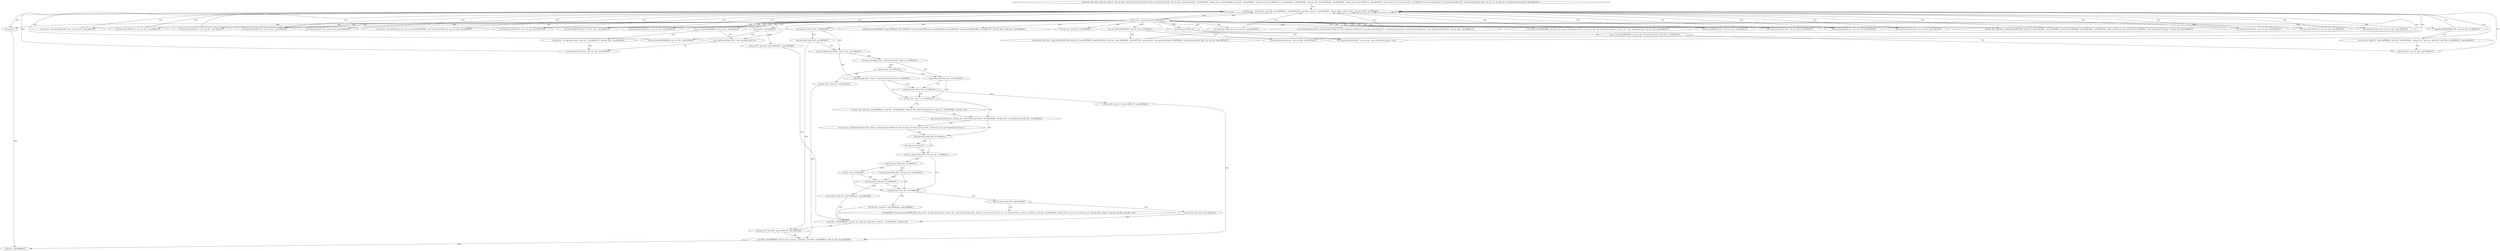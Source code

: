 digraph "func" {
"134521296" [label = "'push ebp', 'push ebx', 'push edi', 'push esi', 'sub esp, 0x5c', 'mov ebp, dword [esp+0x74]', 'mov esi, dword [esp+0x70]', 'sub esp, 0xc', 'push dword [ebp]', 'call 0x8053b30', 'add esp, 0x8', 'push 0x805ae8d', 'push 0x6', 'call 0x80499e0', 'add esp, 0x8', 'push 0x805aae8', 'push 0x805abdd', 'call 0x8049ad0', 'add esp, 0x4', 'push 0x805abdd', 'call 0x80496d0', 'add esp, 0x4', 'push 0x80511c0', 'call 0x8059230', 'add esp, 0x10', 'lea ecx, [esp+0x10]', 'call 0x804a700', 'mov dword [esp], 0x0', 'mov dword [esp+0x8], 0x0', 'mov dword [esp+0x4], 0x0', 'xor ecx, ecx', 'xor edi, edi', 'mov dword [esp+0xc], 0x0', 'jmp 0x804a270', " ]
"134521456" [label = "'mov ebx, ecx', 'sub esp, 0xc', 'push 0x0', 'push 0x805980c', 'push 0x805ab45', 'push ebp', 'push esi', 'call 0x8052940', 'add esp, 0x20', 'add eax, 0x83', 'cmp eax, 0x10b', 'ja 0x804a63d', " ]
"134522429" [label = "'sub esp, 0xc', " ]
"134521499" [label = "'mov cl, 0x1', 'jmp dword [eax*4+0x80593c0]', " ]
"134522432" [label = "'push 0x1', 'call 0x8049d30', " ]
"134521430" [label = "'mov byte [esp+0x38], 0x1', " ]
"134521435" [label = "'mov dword [esp+0x14], 0x2', 'mov ecx, ebx', 'nop word [cs:eax+eax], ax', 'nop', " ]
"134521508" [label = "'mov byte [esp+0x40], 0x1', 'mov ecx, ebx', 'jmp 0x804a270', " ]
"134521517" [label = "'mov ecx, dword [0x805e884]', 'test ecx, ecx', 'je 0x804a2ca', " ]
"134521546" [label = "'mov word [esp+0x2d], 0x101', 'mov byte [esp+0x2f], 0x1', " ]
"134521567" [label = "'mov dword [esp+0x18], 0x2', 'mov ecx, ebx', 'jmp 0x804a270', " ]
"134521579" [label = "'mov byte [0x805e290], 0x1', 'mov ecx, ebx', 'jmp 0x804a270', " ]
"134521593" [label = "'mov dword [esp+0x18], 0x3', 'mov ecx, ebx', 'jmp 0x804a270', " ]
"134521608" [label = "'mov al, 0x1', 'mov dword [esp+0xc], eax', 'mov ecx, ebx', 'jmp 0x804a270', " ]
"134521621" [label = "'mov byte [esp+0x42], 0x1', 'mov ecx, ebx', 'jmp 0x804a270', " ]
"134521633" [label = "'mov byte [esp+0x44], 0x1', 'mov ecx, ebx', 'jmp 0x804a270', " ]
"134521645" [label = "'mov byte [esp+0x2c], 0x1', 'mov ecx, ebx', 'jmp 0x804a270', " ]
"134521657" [label = "'test edi, edi', 'jne 0x804a690', " ]
"134521678" [label = "'mov dword [esp+0x14], 0x2', 'mov byte [esp+0x38], 0x1', 'mov word [esp+0x2d], 0x101', 'mov byte [esp+0x2f], 0x1', 'mov byte [esp+0x3a], 0x1', 'mov byte [esp+0x3d], 0x1', 'mov word [esp+0x3f], 0x101', 'mov ecx, ebx', 'jmp 0x804a270', " ]
"134521727" [label = "'mov dword [esp+0x14], 0x3', 'mov ecx, ebx', 'jmp 0x804a270', " ]
"134521742" [label = "'cmp dword [0x805e884], 0x0', 'mov ecx, ebx', 'je 0x804a270', " ]
"134521789" [label = "'mov dword [esp+0x14], 0x4', 'mov ecx, ebx', 'jmp 0x804a270', " ]
"134521804" [label = "'mov byte [esp+0x39], 0x0', 'mov ecx, ebx', 'jmp 0x804a270', " ]
"134521816" [label = "'mov byte [esp+0x27], 0x1', 'mov ecx, ebx', 'jmp 0x804a270', " ]
"134521828" [label = "'mov al, 0x1', 'mov dword [esp], eax', 'mov eax, dword [0x805e884]', 'mov dword [esp+0x8], eax', 'mov ecx, ebx', 'jmp 0x804a270', " ]
"134521849" [label = "'mov byte [esp+0x43], 0x1', 'mov ecx, ebx', 'jmp 0x804a270', " ]
"134521861" [label = "'mov ecx, dword [0x805e884]', 'sub esp, 0xc', 'lea edx, [esp+0x1c]', 'push 0x0', 'call 0x804a7a0', " ]
"134521891" [label = "'mov byte [esp+0x26], 0x1', 'mov ecx, ebx', 'jmp 0x804a270', " ]
"134521903" [label = "'mov eax, dword [0x805e884]', 'test eax, eax', 'mov ecx, dword [esp+0x4]', 'cmovne ecx, eax', 'mov dword [esp+0x4], ecx', 'mov al, 0x1', 'mov dword [esp], eax', 'mov ecx, ebx', 'jmp 0x804a270', " ]
"134521933" [label = "'mov byte [0x805e291], 0x1', 'mov ecx, ebx', 'jmp 0x804a270', " ]
"134521947" [label = "'mov byte [esp+0x25], 0x1', 'mov ecx, ebx', 'jmp 0x804a270', " ]
"134521959" [label = "'mov eax, dword [0x805e884]', 'test eax, eax', 'je 0x804a4e3', " ]
"134522023" [label = "'sub esp, 0x4', 'push 0x1', 'push dword [0x805e1f0]', 'push 0x4', 'push 0x80599ec', 'push 0x80599f8', 'push dword [0x805e884]', 'push 0x805ab5d', 'call 0x80507b0', 'add esp, 0x20', 'mov eax, dword [eax*4+0x80599ec]', 'mov dword [esp+0x1c], eax', 'mov ecx, ebx', 'jmp 0x804a270', " ]
"134522098" [label = "'cmp byte [esp+0x27], 0x0', 'je 0x804a504', " ]
"134522442" [label = "'push 0x0', 'push 0x805ac09', 'push 0x805abf9', 'push 0x805abe7', 'push dword [0x805e1ec]', 'push 0x805abd9', 'push 0x805aae5', 'push dword [0x805e284]', 'call 0x80574f0', 'add esp, 0x14', 'push 0x0', 'call 0x8049810', " ]
"134522499" [label = "'sub esp, 0xc', 'push 0x0', 'call 0x8049d30', " ]
"134521527" [label = "'sub esp, 0xc', 'lea edx, [esp+0x1c]', 'push 0x1', 'call 0x804a7a0', 'add esp, 0x10', 'jmp 0x804a2d6', " ]
"134521558" [label = "'mov byte [esp+0x3a], 0x1', 'mov ecx, ebx', 'jmp 0x804a270', " ]
"134522512" [label = "'sub esp, 0x4', 'push 0x5', 'push 0x805ab70', 'jmp 0x804a6b2', " ]
"134521665" [label = "'mov edi, dword [0x805e884]', 'mov ecx, ebx', 'jmp 0x804a270', " ]
"134521757" [label = "'sub esp, 0x4', 'push 0x5', 'push 0x805ab96', 'push 0x0', 'call 0x80496a0', 'add esp, 0xc', 'push eax', 'push 0x0', 'push 0x0', 'call 0x80497a0', 'jmp 0x804a419', " ]
"134521881" [label = "'add esp, 0x10', 'mov ecx, ebx', 'jmp 0x804a270', " ]
"134522083" [label = "'mov dword [esp+0x4c], 0x2', 'mov ecx, ebx', 'jmp 0x804a270', " ]
"134521968" [label = "'sub esp, 0x4', 'push 0x1', 'push dword [0x805e1f0]', 'push 0x4', 'push 0x8059a08', 'push 0x8059a14', 'push eax', 'push 0x805ab66', 'call 0x80507b0', 'add esp, 0x20', 'mov eax, dword [eax*4+0x8059a08]', 'mov dword [esp+0x4c], eax', 'mov ecx, ebx', 'jmp 0x804a270', " ]
"134522116" [label = "'mov eax, dword [esp+0x18]', 'cmp eax, 0x2', 'jne 0x804a541', " ]
"134522105" [label = "'cmp byte [esp+0x42], 0x0', 'jne 0x804a6c9', " ]
"134522546" [label = "'push 0x0', 'call 0x80496a0', 'add esp, 0xc', 'push eax', 'push 0x0', 'push 0x1', 'call 0x80497a0', 'add esp, 0x4', " ]
"134522177" [label = "'cmp byte [esp], 0x0', 'setne cl', 'cmp dword [esp+0x4c], 0x2', 'je 0x804a52b', " ]
"134522125" [label = "'mov byte [esp+0x43], 0x0', 'cmp byte [esp], 0x0', 'setne cl', 'je 0x804a524', " ]
"134522569" [label = "'sub esp, 0x4', 'push 0x5', 'push 0x805ac16', 'jmp 0x804a6df', " ]
"134522155" [label = "'cmp dword [esp+0x1c], 0x2', 'je 0x804a54f', " ]
"134522191" [label = "'xor eax, eax', 'test cl, cl', 'je 0x804a576', " ]
"134522148" [label = "'cmp dword [esp+0x4c], 0x2', 'jne 0x804a54f', " ]
"134522139" [label = "'cmp eax, 0x2', 'je 0x804a6d5', " ]
"134522591" [label = "'push 0x0', 'call 0x80496a0', 'add esp, 0xc', 'push eax', 'push 0x0', 'push 0x0', 'call 0x80497a0', 'add esp, 0x4', 'jmp 0x804a640', " ]
"134522162" [label = "'sub esp, 0x4', 'push 0x5', 'push 0x805ac78', 'jmp 0x804a6df', " ]
"134522230" [label = "'mov dword [esp+0x10], eax', 'sub esp, 0xc', 'push dword [esp+0x14]', 'call 0x8050890', 'add esp, 0x10', 'cmp dword [esp+0x14], 0x1', 'jne 0x804a5af', " ]
"134522197" [label = "'sub esp, 0x4', 'push 0x5', 'push 0x805aca6', 'push 0x0', 'call 0x80496a0', 'add esp, 0x8', 'push dword [esp+0xc]', 'push eax', 'call 0x8050fd0', 'add esp, 0x10', " ]
"134522581" [label = "'sub esp, 0x4', 'push 0x5', 'push 0x805ac3f', " ]
"134522287" [label = "'cmp byte [esp+0x40], 0x0', 'je 0x804a5ba', " ]
"134522256" [label = "'xor eax, eax', 'cmp byte [esp+0x27], 0x0', 'setne al', 'cmp byte [esp+0x40], 0x0', 'lea eax, [eax+eax+0x2]', 'mov ecx, 0x4', 'cmovne ecx, eax', 'mov dword [esp+0x14], ecx', " ]
"134522298" [label = "'mov eax, dword [esp+0x34]', 'test eax, eax', 'je 0x804a5ec', " ]
"134522294" [label = "'mov byte [esp+0x24], bl', " ]
"134522348" [label = "'cmp byte [esp+0x3c], 0x0', 'jne 0x804a69c', " ]
"134522306" [label = "'cmp byte [esp+0x3c], 0x0', 'je 0x804a5e3', " ]
"134522524" [label = "'sub esp, 0x4', 'push 0x5', 'push 0x805acdc', 'jmp 0x804a6b2', " ]
"134522359" [label = "'cmp byte [esp+0x3e], 0x0', 'jne 0x804a6a8', " ]
"134522339" [label = "'mov byte [esp+0x3b], 0x0', 'test eax, eax', 'jne 0x804a5cd', " ]
"134522313" [label = "'test eax, eax', 'je 0x804a5ec', " ]
"134522536" [label = "'sub esp, 0x4', 'push 0x5', 'push 0x805ad1f', " ]
"134522370" [label = "'call 0x804fe00', 'mov eax, dword [0x805e1f8]', 'sub esi, eax', 'lea edx, [ebp+eax*4]', 'xor eax, eax', 'cmp byte [esp+0xc], 0x0', 'setne al', 'sub esp, 0x4', 'mov ecx, esi', 'lea esi, [esp+0x14]', 'push esi', 'push eax', 'push edi', 'call 0x804a8f0', 'add esp, 0x10', 'xor al, 0x1', 'movzx eax, al', 'add esp, 0x5c', 'pop esi', 'pop edi', 'pop ebx', 'pop ebp', 'retn', " ]
"134522317" [label = "'cmp byte [esp+0x3b], 0x0', 'je 0x804a5ec', " ]
"134522324" [label = "'sub esp, 0x4', 'push 0x5', 'push 0x805acb2', 'jmp 0x804a6b2', " ]
"134521296" -> "134521456" [ label = "CFG" ]
"134521456" -> "134522429" [ label = "CFG" ]
"134521456" -> "134521499" [ label = "CFG" ]
"134522429" -> "134522432" [ label = "CFG" ]
"134521499" -> "134521430" [ label = "CFG" ]
"134521499" -> "134521435" [ label = "CFG" ]
"134521499" -> "134521456" [ label = "CFG" ]
"134521499" -> "134521508" [ label = "CFG" ]
"134521499" -> "134521517" [ label = "CFG" ]
"134521499" -> "134521546" [ label = "CFG" ]
"134521499" -> "134521567" [ label = "CFG" ]
"134521499" -> "134521579" [ label = "CFG" ]
"134521499" -> "134521593" [ label = "CFG" ]
"134521499" -> "134521608" [ label = "CFG" ]
"134521499" -> "134521621" [ label = "CFG" ]
"134521499" -> "134521633" [ label = "CFG" ]
"134521499" -> "134521645" [ label = "CFG" ]
"134521499" -> "134521657" [ label = "CFG" ]
"134521499" -> "134521678" [ label = "CFG" ]
"134521499" -> "134521727" [ label = "CFG" ]
"134521499" -> "134521742" [ label = "CFG" ]
"134521499" -> "134521789" [ label = "CFG" ]
"134521499" -> "134521804" [ label = "CFG" ]
"134521499" -> "134521816" [ label = "CFG" ]
"134521499" -> "134521828" [ label = "CFG" ]
"134521499" -> "134521849" [ label = "CFG" ]
"134521499" -> "134521861" [ label = "CFG" ]
"134521499" -> "134521891" [ label = "CFG" ]
"134521499" -> "134521903" [ label = "CFG" ]
"134521499" -> "134521933" [ label = "CFG" ]
"134521499" -> "134521947" [ label = "CFG" ]
"134521499" -> "134521959" [ label = "CFG" ]
"134521499" -> "134522023" [ label = "CFG" ]
"134521499" -> "134522098" [ label = "CFG" ]
"134521499" -> "134522429" [ label = "CFG" ]
"134521499" -> "134522442" [ label = "CFG" ]
"134521499" -> "134522499" [ label = "CFG" ]
"134521430" -> "134521435" [ label = "CFG" ]
"134521435" -> "134521456" [ label = "CFG" ]
"134521508" -> "134521456" [ label = "CFG" ]
"134521517" -> "134521546" [ label = "CFG" ]
"134521517" -> "134521527" [ label = "CFG" ]
"134521546" -> "134521558" [ label = "CFG" ]
"134521567" -> "134521456" [ label = "CFG" ]
"134521579" -> "134521456" [ label = "CFG" ]
"134521593" -> "134521456" [ label = "CFG" ]
"134521608" -> "134521456" [ label = "CFG" ]
"134521621" -> "134521456" [ label = "CFG" ]
"134521633" -> "134521456" [ label = "CFG" ]
"134521645" -> "134521456" [ label = "CFG" ]
"134521657" -> "134522512" [ label = "CFG" ]
"134521657" -> "134521665" [ label = "CFG" ]
"134521678" -> "134521456" [ label = "CFG" ]
"134521727" -> "134521456" [ label = "CFG" ]
"134521742" -> "134521456" [ label = "CFG" ]
"134521742" -> "134521757" [ label = "CFG" ]
"134521789" -> "134521456" [ label = "CFG" ]
"134521804" -> "134521456" [ label = "CFG" ]
"134521816" -> "134521456" [ label = "CFG" ]
"134521828" -> "134521456" [ label = "CFG" ]
"134521849" -> "134521456" [ label = "CFG" ]
"134521861" -> "134521881" [ label = "CFG" ]
"134521891" -> "134521456" [ label = "CFG" ]
"134521903" -> "134521456" [ label = "CFG" ]
"134521933" -> "134521456" [ label = "CFG" ]
"134521947" -> "134521456" [ label = "CFG" ]
"134521959" -> "134522083" [ label = "CFG" ]
"134521959" -> "134521968" [ label = "CFG" ]
"134522023" -> "134521456" [ label = "CFG" ]
"134522098" -> "134522116" [ label = "CFG" ]
"134522098" -> "134522105" [ label = "CFG" ]
"134521527" -> "134521558" [ label = "CFG" ]
"134521558" -> "134521456" [ label = "CFG" ]
"134522512" -> "134522546" [ label = "CFG" ]
"134521665" -> "134521456" [ label = "CFG" ]
"134521757" -> "134521881" [ label = "CFG" ]
"134521881" -> "134521456" [ label = "CFG" ]
"134522083" -> "134521456" [ label = "CFG" ]
"134521968" -> "134521456" [ label = "CFG" ]
"134522116" -> "134522177" [ label = "CFG" ]
"134522116" -> "134522125" [ label = "CFG" ]
"134522105" -> "134522569" [ label = "CFG" ]
"134522105" -> "134522116" [ label = "CFG" ]
"134522546" -> "134522569" [ label = "CFG" ]
"134522177" -> "134522155" [ label = "CFG" ]
"134522177" -> "134522191" [ label = "CFG" ]
"134522125" -> "134522148" [ label = "CFG" ]
"134522125" -> "134522139" [ label = "CFG" ]
"134522569" -> "134522591" [ label = "CFG" ]
"134522155" -> "134522191" [ label = "CFG" ]
"134522155" -> "134522162" [ label = "CFG" ]
"134522191" -> "134522230" [ label = "CFG" ]
"134522191" -> "134522197" [ label = "CFG" ]
"134522148" -> "134522191" [ label = "CFG" ]
"134522148" -> "134522155" [ label = "CFG" ]
"134522139" -> "134522581" [ label = "CFG" ]
"134522139" -> "134522148" [ label = "CFG" ]
"134522591" -> "134522432" [ label = "CFG" ]
"134522162" -> "134522591" [ label = "CFG" ]
"134522230" -> "134522287" [ label = "CFG" ]
"134522230" -> "134522256" [ label = "CFG" ]
"134522197" -> "134522230" [ label = "CFG" ]
"134522581" -> "134522591" [ label = "CFG" ]
"134522287" -> "134522298" [ label = "CFG" ]
"134522287" -> "134522294" [ label = "CFG" ]
"134522256" -> "134522287" [ label = "CFG" ]
"134522298" -> "134522348" [ label = "CFG" ]
"134522298" -> "134522306" [ label = "CFG" ]
"134522294" -> "134522298" [ label = "CFG" ]
"134522348" -> "134522524" [ label = "CFG" ]
"134522348" -> "134522359" [ label = "CFG" ]
"134522306" -> "134522339" [ label = "CFG" ]
"134522306" -> "134522313" [ label = "CFG" ]
"134522524" -> "134522546" [ label = "CFG" ]
"134522359" -> "134522536" [ label = "CFG" ]
"134522359" -> "134522370" [ label = "CFG" ]
"134522339" -> "134522317" [ label = "CFG" ]
"134522339" -> "134522348" [ label = "CFG" ]
"134522313" -> "134522348" [ label = "CFG" ]
"134522313" -> "134522317" [ label = "CFG" ]
"134522536" -> "134522546" [ label = "CFG" ]
"134522317" -> "134522348" [ label = "CFG" ]
"134522317" -> "134522324" [ label = "CFG" ]
"134522324" -> "134522546" [ label = "CFG" ]
}
